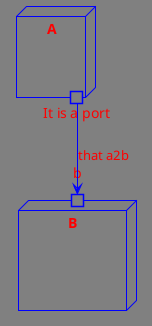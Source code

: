 {
  "sha1": "bnzwbco5y5dup6t93dfonyzr4jv6p4d",
  "insertion": {
    "when": "2024-05-30T20:48:22.134Z",
    "url": "https://github.com/plantuml/plantuml/issues/1265",
    "user": "plantuml@gmail.com"
  }
}
@startuml
<style>
root {
  BackgroundColor gray
  Linecolor blue
  
  FontColor red
}
</style>

node A {
portout "It is a port" as a
}
node B {
portin b
}

a --> b : that a2b
@enduml
